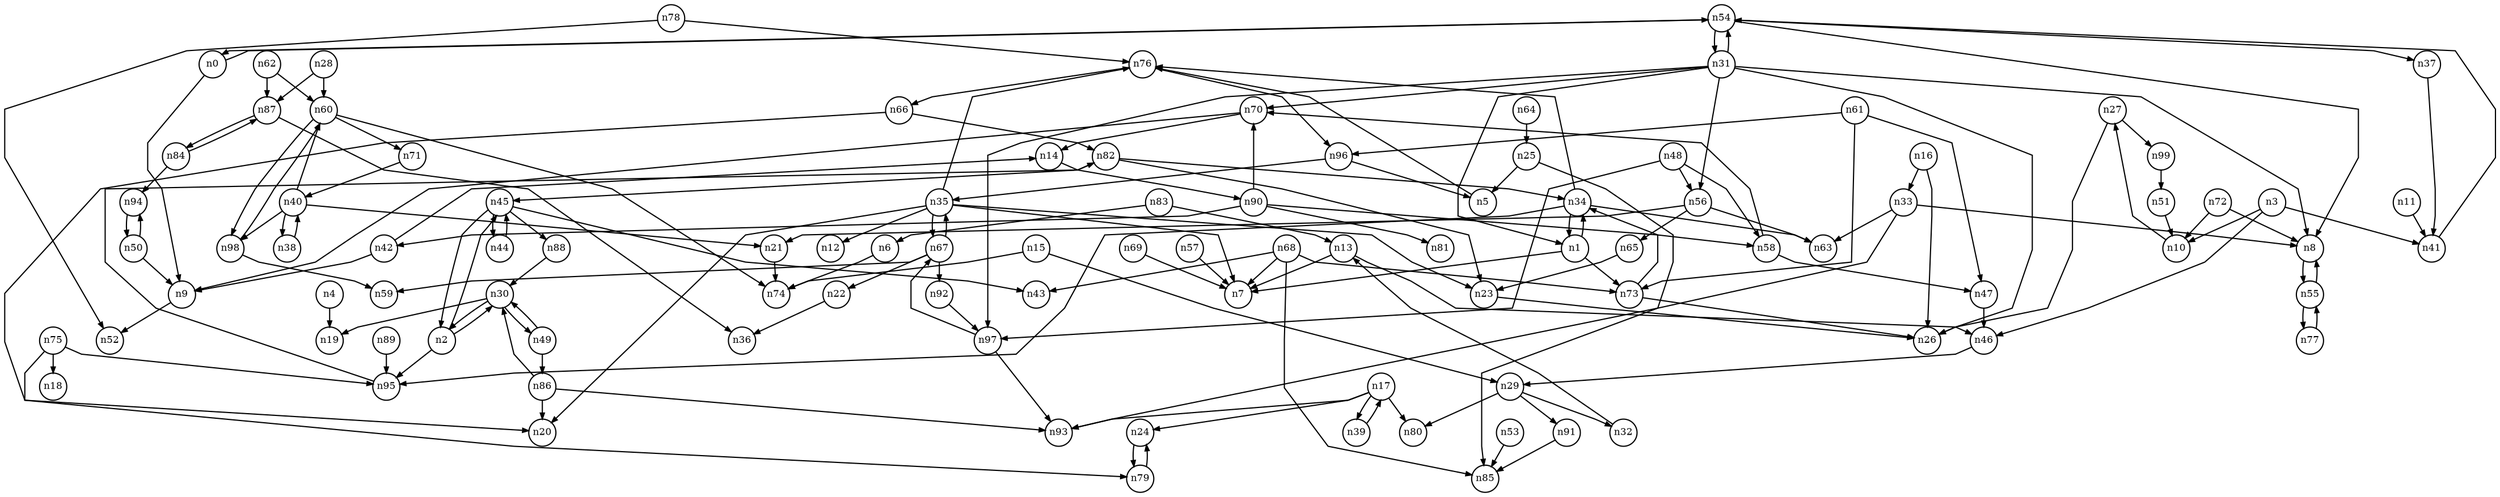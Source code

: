 digraph G{
splines=polyline;
ranksep=0.22;
nodesep=0.22;
nodesize=0.32;
fontsize=8
edge [arrowsize=0.5]
node [fontsize=8 shape=circle width=0.32 fixedsize=shape];

n9 -> n52
n0 -> n9
n0 -> n54
n1 -> n7
n1 -> n73
n1 -> n34
n73 -> n26
n73 -> n34
n45 -> n43
n45 -> n44
n45 -> n88
n45 -> n2
n2 -> n45
n2 -> n95
n2 -> n30
n95 -> n82
n10 -> n27
n3 -> n10
n3 -> n41
n3 -> n46
n41 -> n54
n46 -> n29
n4 -> n19
n6 -> n74
n27 -> n26
n27 -> n99
n11 -> n41
n13 -> n7
n13 -> n46
n90 -> n42
n90 -> n58
n90 -> n70
n90 -> n81
n14 -> n90
n29 -> n32
n29 -> n80
n29 -> n91
n15 -> n29
n15 -> n74
n16 -> n26
n16 -> n33
n33 -> n8
n33 -> n63
n33 -> n93
n24 -> n79
n17 -> n24
n17 -> n39
n17 -> n80
n17 -> n93
n39 -> n17
n21 -> n74
n22 -> n36
n23 -> n26
n79 -> n24
n5 -> n76
n25 -> n5
n25 -> n85
n60 -> n71
n60 -> n74
n60 -> n98
n28 -> n60
n28 -> n87
n87 -> n36
n87 -> n84
n32 -> n13
n91 -> n85
n30 -> n2
n30 -> n19
n30 -> n49
n49 -> n86
n49 -> n30
n31 -> n1
n31 -> n8
n31 -> n26
n31 -> n56
n31 -> n70
n31 -> n97
n31 -> n54
n8 -> n55
n56 -> n21
n56 -> n63
n56 -> n65
n70 -> n9
n70 -> n14
n97 -> n93
n97 -> n67
n34 -> n1
n34 -> n63
n34 -> n76
n34 -> n95
n76 -> n66
n76 -> n96
n35 -> n7
n35 -> n12
n35 -> n20
n35 -> n23
n35 -> n67
n35 -> n76
n67 -> n22
n67 -> n59
n67 -> n92
n67 -> n35
n37 -> n41
n40 -> n21
n40 -> n38
n40 -> n60
n40 -> n98
n38 -> n40
n98 -> n59
n98 -> n60
n42 -> n9
n42 -> n14
n44 -> n45
n88 -> n30
n47 -> n46
n48 -> n56
n48 -> n58
n48 -> n97
n58 -> n47
n58 -> n70
n86 -> n20
n86 -> n93
n86 -> n30
n50 -> n9
n50 -> n94
n94 -> n50
n51 -> n10
n53 -> n85
n54 -> n0
n54 -> n8
n54 -> n31
n54 -> n37
n55 -> n8
n55 -> n77
n65 -> n23
n57 -> n7
n71 -> n40
n61 -> n47
n61 -> n73
n61 -> n96
n96 -> n5
n96 -> n35
n62 -> n60
n62 -> n87
n64 -> n25
n66 -> n20
n66 -> n82
n92 -> n97
n68 -> n7
n68 -> n43
n68 -> n73
n68 -> n85
n69 -> n7
n72 -> n8
n72 -> n10
n75 -> n18
n75 -> n79
n75 -> n95
n77 -> n55
n78 -> n52
n78 -> n76
n82 -> n23
n82 -> n34
n82 -> n45
n83 -> n6
n83 -> n13
n84 -> n87
n84 -> n94
n89 -> n95
n99 -> n51
}
